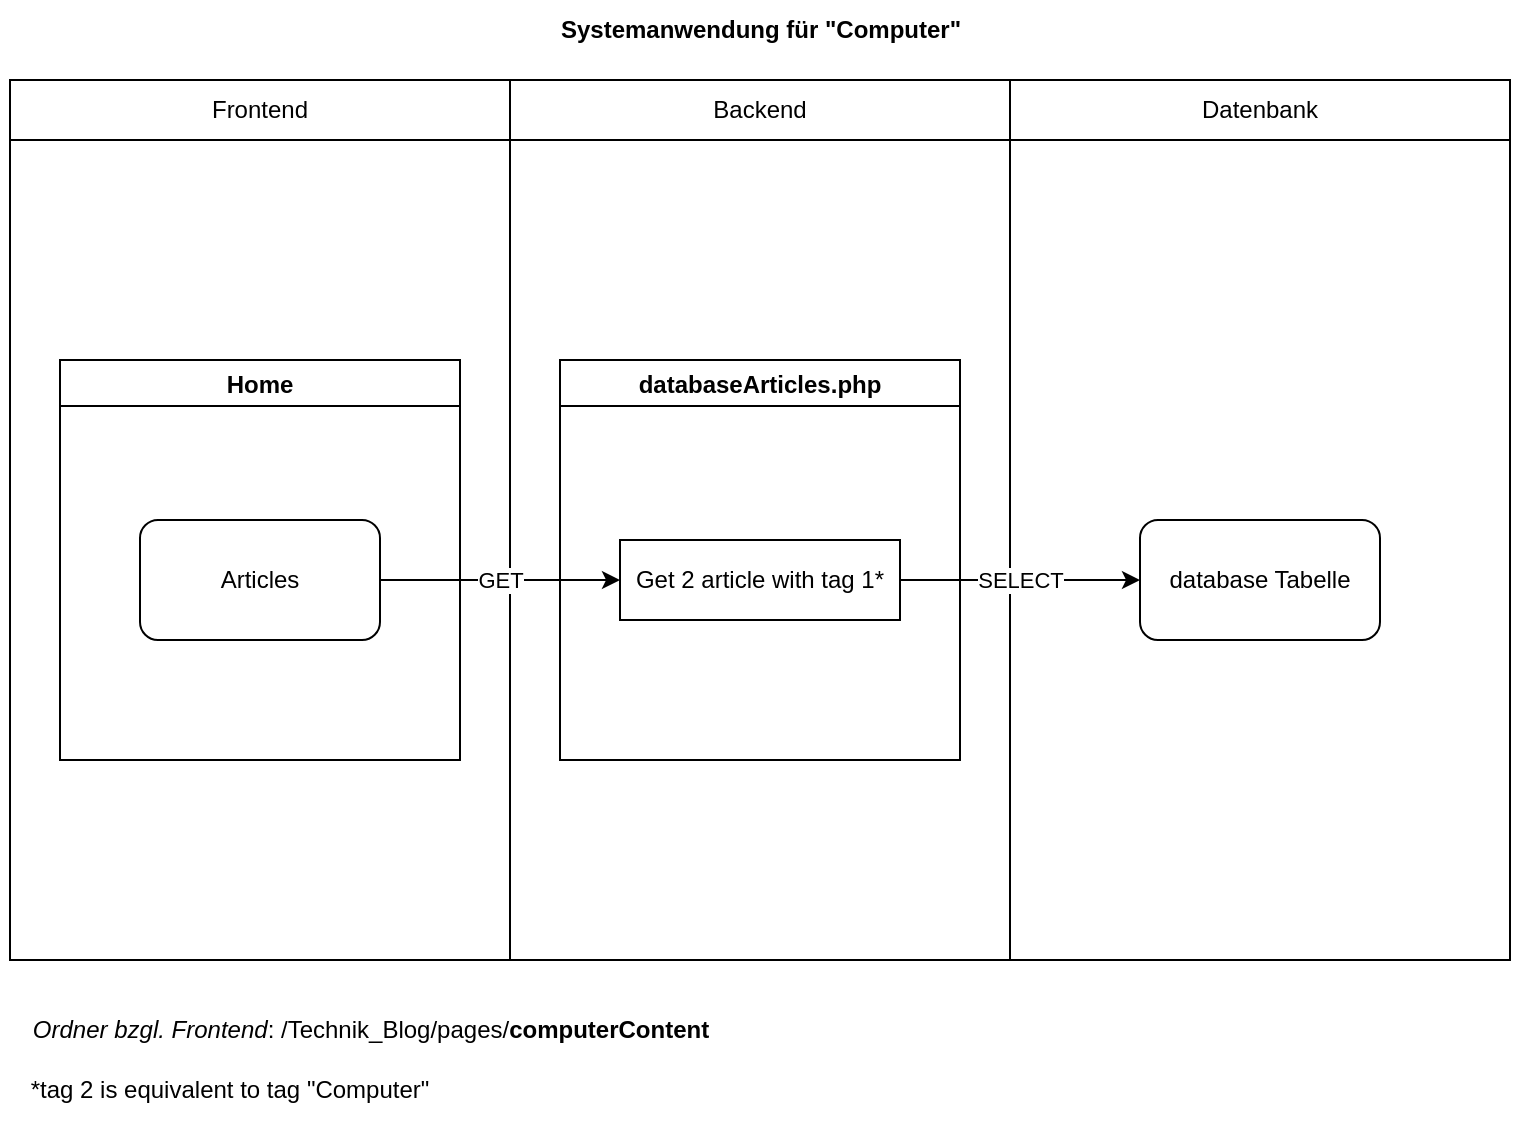 <mxfile version="20.0.4" type="github">
  <diagram id="eKNrfERCbDWNxgh5Xfk8" name="Page-1">
    <mxGraphModel dx="1254" dy="1810" grid="1" gridSize="10" guides="1" tooltips="1" connect="1" arrows="1" fold="1" page="1" pageScale="1" pageWidth="827" pageHeight="1169" math="0" shadow="0">
      <root>
        <mxCell id="0" />
        <mxCell id="1" parent="0" />
        <mxCell id="nqKkO5HxPED7xxG9gMxs-17" value="Systemanwendung für &quot;Computer&quot;" style="text;html=1;strokeColor=none;fillColor=none;align=center;verticalAlign=middle;whiteSpace=wrap;rounded=0;fontStyle=1" vertex="1" parent="1">
          <mxGeometry x="350.75" y="-1160" width="208.5" height="30" as="geometry" />
        </mxCell>
        <mxCell id="nqKkO5HxPED7xxG9gMxs-18" value="" style="rounded=0;whiteSpace=wrap;html=1;labelPosition=center;verticalLabelPosition=top;align=center;verticalAlign=bottom;spacingTop=0;" vertex="1" parent="1">
          <mxGeometry x="80" y="-1120" width="250" height="440" as="geometry" />
        </mxCell>
        <mxCell id="nqKkO5HxPED7xxG9gMxs-19" value="" style="rounded=0;whiteSpace=wrap;html=1;" vertex="1" parent="1">
          <mxGeometry x="330" y="-1120" width="250" height="440" as="geometry" />
        </mxCell>
        <mxCell id="nqKkO5HxPED7xxG9gMxs-20" value="" style="rounded=0;whiteSpace=wrap;html=1;" vertex="1" parent="1">
          <mxGeometry x="580" y="-1120" width="250" height="440" as="geometry" />
        </mxCell>
        <mxCell id="nqKkO5HxPED7xxG9gMxs-21" value="Frontend" style="text;html=1;strokeColor=none;fillColor=none;align=center;verticalAlign=middle;whiteSpace=wrap;rounded=0;" vertex="1" parent="1">
          <mxGeometry x="175" y="-1120" width="60" height="30" as="geometry" />
        </mxCell>
        <mxCell id="nqKkO5HxPED7xxG9gMxs-22" value="Datenbank" style="text;html=1;strokeColor=none;fillColor=none;align=center;verticalAlign=middle;whiteSpace=wrap;rounded=0;" vertex="1" parent="1">
          <mxGeometry x="675" y="-1120" width="60" height="30" as="geometry" />
        </mxCell>
        <mxCell id="nqKkO5HxPED7xxG9gMxs-23" value="Backend" style="text;html=1;strokeColor=none;fillColor=none;align=center;verticalAlign=middle;whiteSpace=wrap;rounded=0;" vertex="1" parent="1">
          <mxGeometry x="425" y="-1120" width="60" height="30" as="geometry" />
        </mxCell>
        <mxCell id="nqKkO5HxPED7xxG9gMxs-24" value="" style="endArrow=none;html=1;rounded=0;" edge="1" parent="1">
          <mxGeometry width="50" height="50" relative="1" as="geometry">
            <mxPoint x="80" y="-1090" as="sourcePoint" />
            <mxPoint x="830" y="-1090" as="targetPoint" />
          </mxGeometry>
        </mxCell>
        <mxCell id="nqKkO5HxPED7xxG9gMxs-25" value="Home" style="swimlane;" vertex="1" parent="1">
          <mxGeometry x="105" y="-980" width="200" height="200" as="geometry" />
        </mxCell>
        <mxCell id="nqKkO5HxPED7xxG9gMxs-26" value="Articles" style="rounded=1;whiteSpace=wrap;html=1;" vertex="1" parent="nqKkO5HxPED7xxG9gMxs-25">
          <mxGeometry x="40" y="80" width="120" height="60" as="geometry" />
        </mxCell>
        <mxCell id="nqKkO5HxPED7xxG9gMxs-27" value="databaseArticles.php" style="swimlane;" vertex="1" parent="1">
          <mxGeometry x="355" y="-980" width="200" height="200" as="geometry" />
        </mxCell>
        <mxCell id="nqKkO5HxPED7xxG9gMxs-28" value="Get 2 article with tag 1*" style="rounded=0;whiteSpace=wrap;html=1;" vertex="1" parent="nqKkO5HxPED7xxG9gMxs-27">
          <mxGeometry x="30" y="90" width="140" height="40" as="geometry" />
        </mxCell>
        <mxCell id="nqKkO5HxPED7xxG9gMxs-29" value="database Tabelle" style="rounded=1;whiteSpace=wrap;html=1;" vertex="1" parent="1">
          <mxGeometry x="645" y="-900" width="120" height="60" as="geometry" />
        </mxCell>
        <mxCell id="nqKkO5HxPED7xxG9gMxs-30" value="&lt;i&gt;Ordner bzgl. Frontend&lt;/i&gt;: /Technik_Blog/pages/&lt;b&gt;computerContent&lt;/b&gt;" style="text;html=1;align=center;verticalAlign=middle;resizable=0;points=[];autosize=1;strokeColor=none;fillColor=none;" vertex="1" parent="1">
          <mxGeometry x="80" y="-660" width="360" height="30" as="geometry" />
        </mxCell>
        <mxCell id="nqKkO5HxPED7xxG9gMxs-31" value="*tag 2 is equivalent to tag &quot;Computer&quot;" style="text;html=1;strokeColor=none;fillColor=none;align=center;verticalAlign=middle;whiteSpace=wrap;rounded=0;" vertex="1" parent="1">
          <mxGeometry x="75" y="-630" width="230" height="30" as="geometry" />
        </mxCell>
        <mxCell id="nqKkO5HxPED7xxG9gMxs-32" value="GET" style="endArrow=classic;html=1;rounded=0;exitX=1;exitY=0.5;exitDx=0;exitDy=0;entryX=0;entryY=0.5;entryDx=0;entryDy=0;" edge="1" parent="1" source="nqKkO5HxPED7xxG9gMxs-26" target="nqKkO5HxPED7xxG9gMxs-28">
          <mxGeometry width="50" height="50" relative="1" as="geometry">
            <mxPoint x="380" y="-890" as="sourcePoint" />
            <mxPoint x="430" y="-940" as="targetPoint" />
          </mxGeometry>
        </mxCell>
        <mxCell id="nqKkO5HxPED7xxG9gMxs-33" value="SELECT" style="endArrow=classic;html=1;rounded=0;exitX=1;exitY=0.5;exitDx=0;exitDy=0;" edge="1" parent="1" source="nqKkO5HxPED7xxG9gMxs-28" target="nqKkO5HxPED7xxG9gMxs-29">
          <mxGeometry width="50" height="50" relative="1" as="geometry">
            <mxPoint x="380" y="-890" as="sourcePoint" />
            <mxPoint x="430" y="-940" as="targetPoint" />
          </mxGeometry>
        </mxCell>
      </root>
    </mxGraphModel>
  </diagram>
</mxfile>
